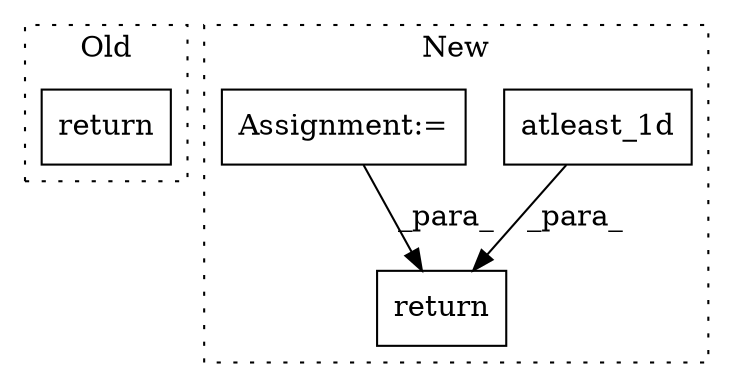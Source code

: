 digraph G {
subgraph cluster0 {
1 [label="return" a="41" s="1872" l="7" shape="box"];
label = "Old";
style="dotted";
}
subgraph cluster1 {
2 [label="atleast_1d" a="32" s="2104,2118" l="11,1" shape="box"];
3 [label="return" a="41" s="2089" l="12" shape="box"];
4 [label="Assignment:=" a="7" s="1864" l="6" shape="box"];
label = "New";
style="dotted";
}
2 -> 3 [label="_para_"];
4 -> 3 [label="_para_"];
}